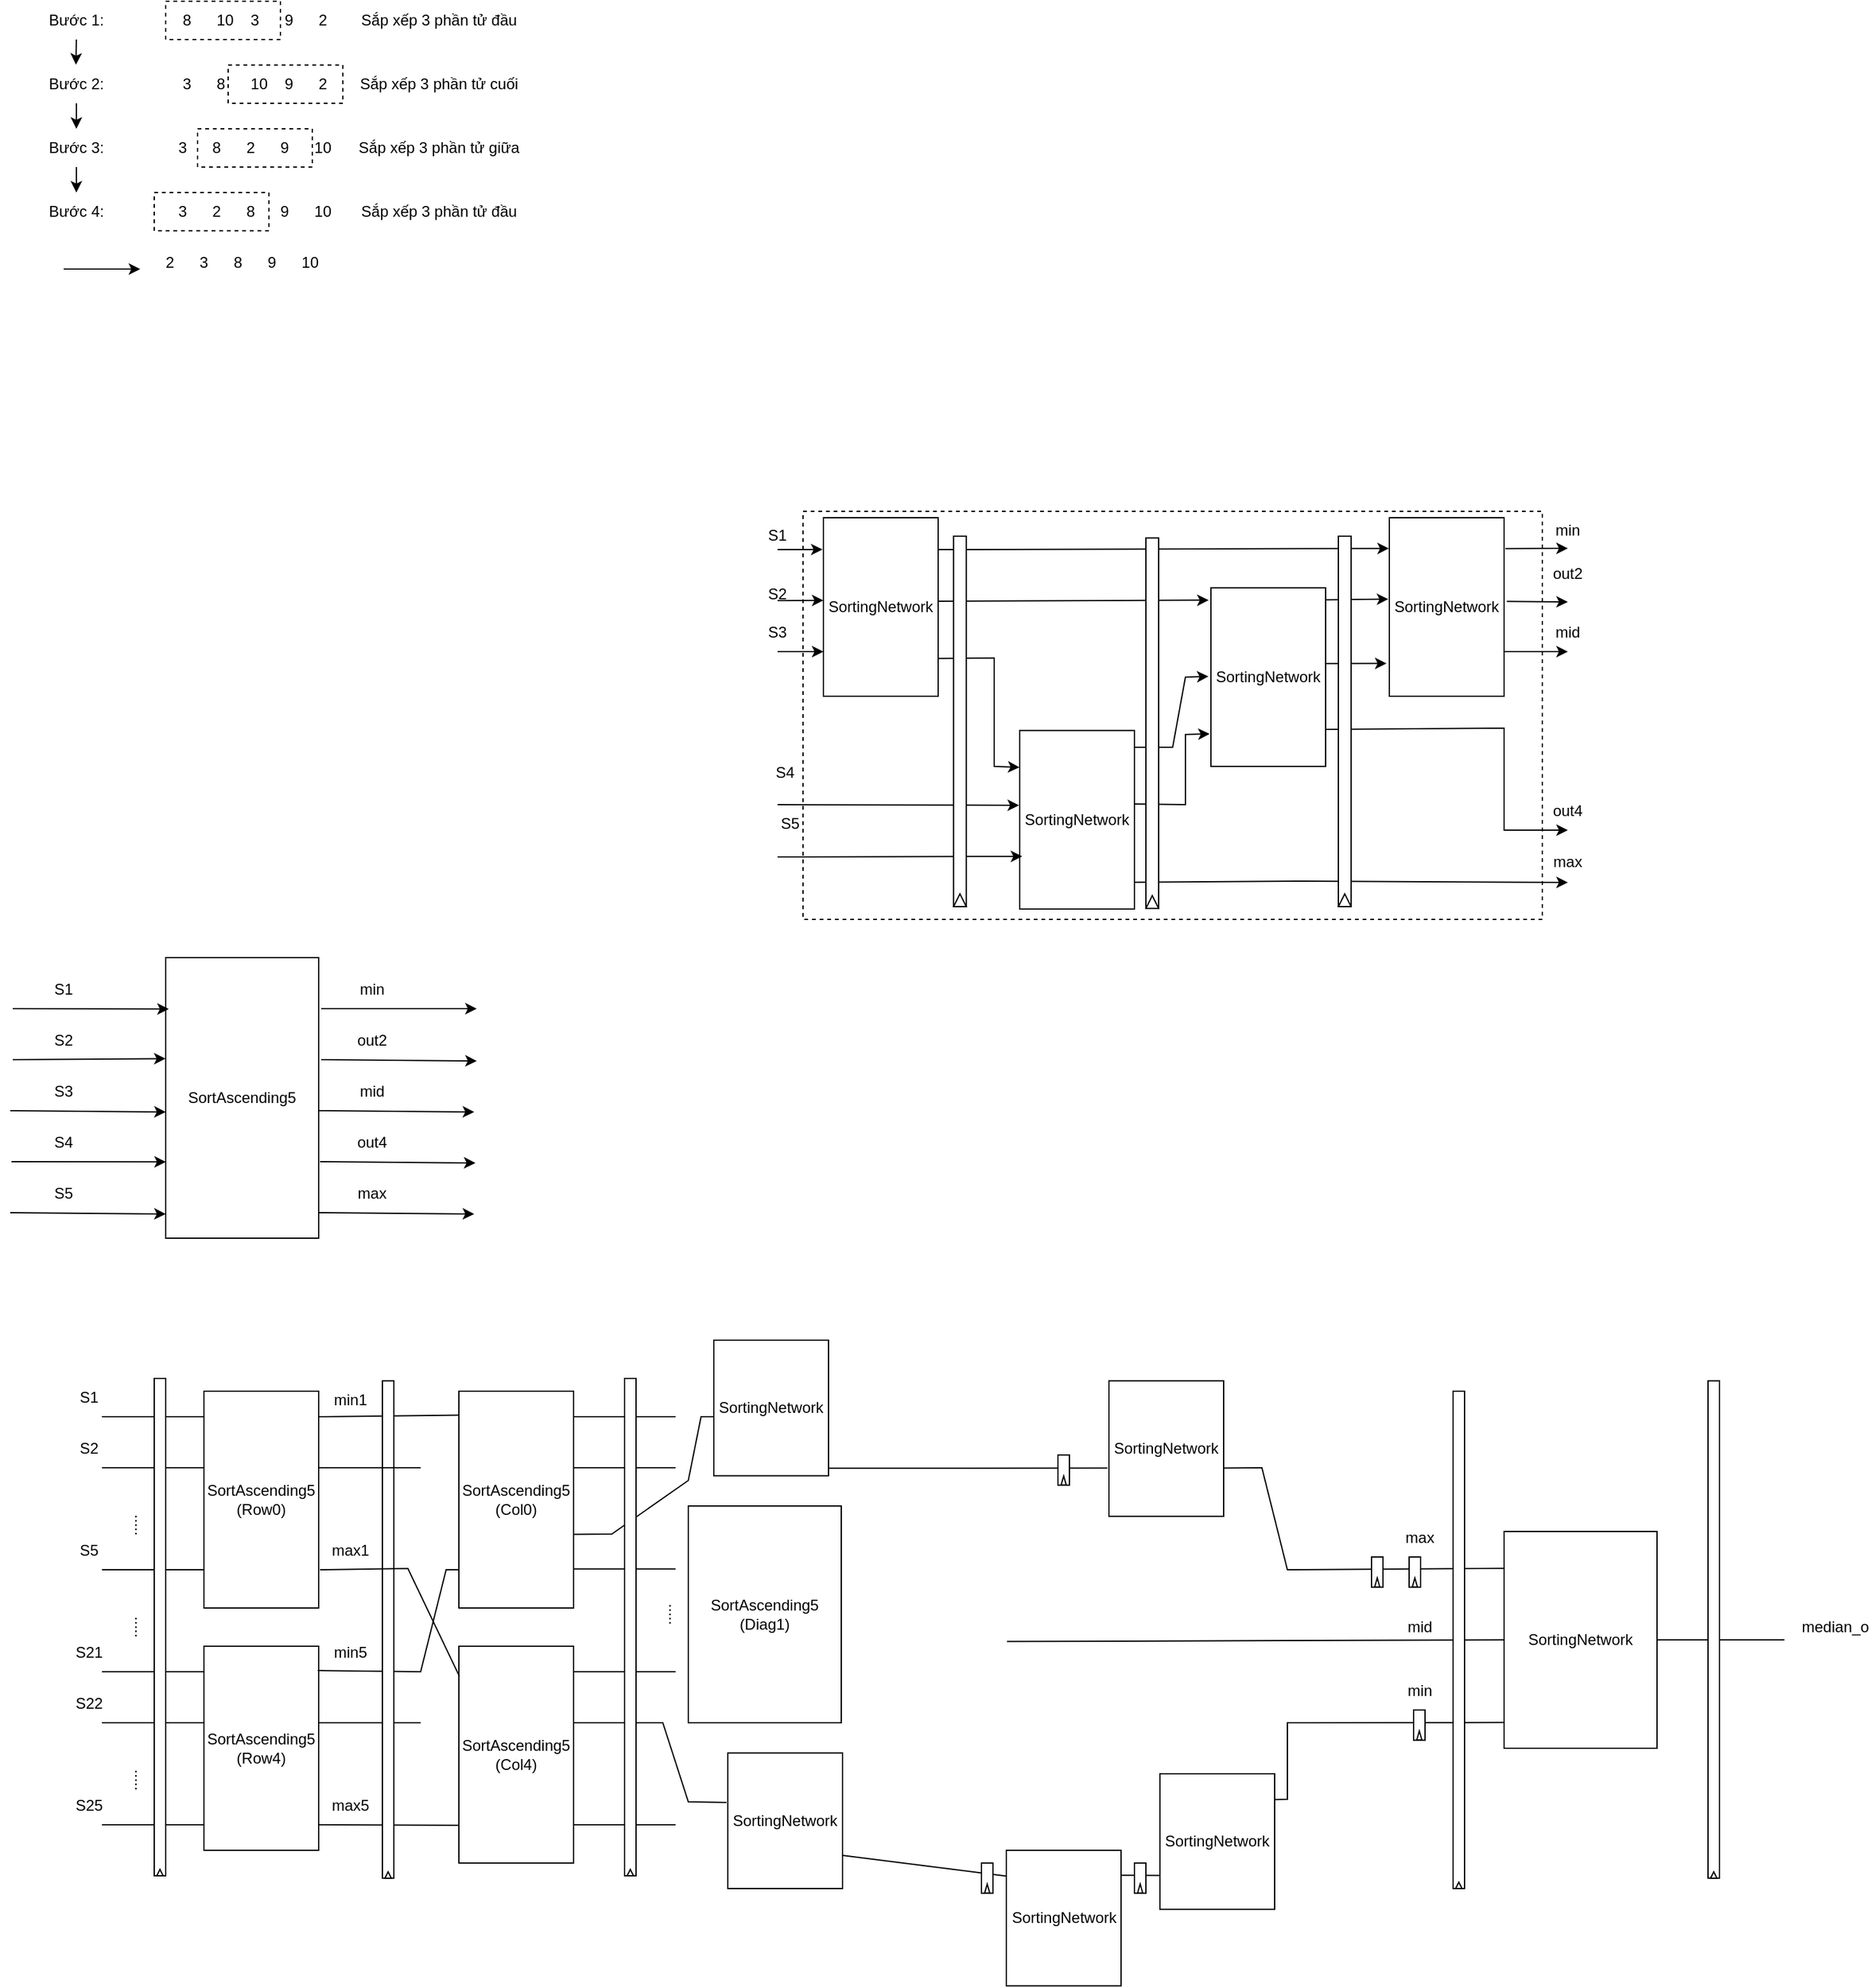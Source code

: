 <mxfile version="26.2.12">
  <diagram name="Page-1" id="HB7E5a8Te02KWCHFkE5X">
    <mxGraphModel dx="1680" dy="1984" grid="1" gridSize="10" guides="1" tooltips="1" connect="1" arrows="1" fold="1" page="1" pageScale="1" pageWidth="850" pageHeight="1100" math="0" shadow="0">
      <root>
        <mxCell id="0" />
        <mxCell id="1" parent="0" />
        <mxCell id="wFP3KYfhAiqptKN9aw-K-44" value="" style="rounded=0;whiteSpace=wrap;html=1;dashed=1;" parent="1" vertex="1">
          <mxGeometry x="820" y="-390" width="580" height="320" as="geometry" />
        </mxCell>
        <mxCell id="wFP3KYfhAiqptKN9aw-K-14" value="" style="rounded=0;whiteSpace=wrap;html=1;dashed=1;" parent="1" vertex="1">
          <mxGeometry x="311" y="-640" width="90" height="30" as="geometry" />
        </mxCell>
        <mxCell id="wFP3KYfhAiqptKN9aw-K-16" value="3&lt;span style=&quot;white-space: pre;&quot;&gt;&#x9;&lt;/span&gt;2&lt;span style=&quot;white-space: pre;&quot;&gt;&#x9;&lt;/span&gt;8&lt;span style=&quot;white-space: pre;&quot;&gt;&#x9;&lt;/span&gt;9&lt;span style=&quot;white-space: pre;&quot;&gt;&#x9;&lt;/span&gt;10" style="text;html=1;align=center;verticalAlign=middle;whiteSpace=wrap;rounded=0;" parent="1" vertex="1">
          <mxGeometry x="240" y="-640" width="300" height="30" as="geometry" />
        </mxCell>
        <mxCell id="wFP3KYfhAiqptKN9aw-K-10" value="" style="rounded=0;whiteSpace=wrap;html=1;dashed=1;" parent="1" vertex="1">
          <mxGeometry x="345" y="-690" width="90" height="30" as="geometry" />
        </mxCell>
        <mxCell id="wFP3KYfhAiqptKN9aw-K-12" value="3&lt;span style=&quot;white-space: pre;&quot;&gt;&#x9;&lt;/span&gt;8&lt;span style=&quot;white-space: pre;&quot;&gt;&#x9;&lt;/span&gt;2&lt;span style=&quot;white-space: pre;&quot;&gt;&#x9;&lt;/span&gt;9&lt;span style=&quot;white-space: pre;&quot;&gt;&#x9;&lt;/span&gt;10" style="text;html=1;align=center;verticalAlign=middle;whiteSpace=wrap;rounded=0;" parent="1" vertex="1">
          <mxGeometry x="240" y="-690" width="300" height="30" as="geometry" />
        </mxCell>
        <mxCell id="wFP3KYfhAiqptKN9aw-K-6" value="" style="rounded=0;whiteSpace=wrap;html=1;dashed=1;" parent="1" vertex="1">
          <mxGeometry x="369" y="-740" width="90" height="30" as="geometry" />
        </mxCell>
        <mxCell id="wFP3KYfhAiqptKN9aw-K-8" value="3&lt;span style=&quot;white-space: pre;&quot;&gt;&#x9;&lt;/span&gt;8&lt;span style=&quot;white-space: pre;&quot;&gt;&#x9;&lt;/span&gt;10&lt;span style=&quot;white-space: pre;&quot;&gt;&#x9;&lt;/span&gt;9&lt;span style=&quot;white-space: pre;&quot;&gt;&#x9;&lt;/span&gt;2" style="text;html=1;align=center;verticalAlign=middle;whiteSpace=wrap;rounded=0;" parent="1" vertex="1">
          <mxGeometry x="240" y="-740" width="300" height="30" as="geometry" />
        </mxCell>
        <mxCell id="wFP3KYfhAiqptKN9aw-K-4" value="" style="rounded=0;whiteSpace=wrap;html=1;dashed=1;" parent="1" vertex="1">
          <mxGeometry x="320" y="-790" width="90" height="30" as="geometry" />
        </mxCell>
        <mxCell id="dSo5o6ENgOn3KIxEwk0V-3" value="" style="endArrow=none;html=1;rounded=0;exitX=1.001;exitY=0.191;exitDx=0;exitDy=0;exitPerimeter=0;entryX=0.001;entryY=0.881;entryDx=0;entryDy=0;entryPerimeter=0;" parent="1" source="3K-KdEBF6QyR_X1sGFoG-324" target="3K-KdEBF6QyR_X1sGFoG-241" edge="1">
          <mxGeometry width="50" height="50" relative="1" as="geometry">
            <mxPoint x="1210" y="620" as="sourcePoint" />
            <mxPoint x="1260" y="570" as="targetPoint" />
            <Array as="points">
              <mxPoint x="1200" y="620" />
              <mxPoint x="1200" y="560" />
            </Array>
          </mxGeometry>
        </mxCell>
        <mxCell id="dSo5o6ENgOn3KIxEwk0V-1" value="" style="endArrow=none;html=1;rounded=0;exitX=1.004;exitY=0.643;exitDx=0;exitDy=0;exitPerimeter=0;entryX=0.009;entryY=0.17;entryDx=0;entryDy=0;entryPerimeter=0;" parent="1" source="3K-KdEBF6QyR_X1sGFoG-310" target="3K-KdEBF6QyR_X1sGFoG-241" edge="1">
          <mxGeometry width="50" height="50" relative="1" as="geometry">
            <mxPoint x="1180" y="460" as="sourcePoint" />
            <mxPoint x="1230" y="410" as="targetPoint" />
            <Array as="points">
              <mxPoint x="1180" y="360" />
              <mxPoint x="1200" y="440" />
            </Array>
          </mxGeometry>
        </mxCell>
        <mxCell id="3K-KdEBF6QyR_X1sGFoG-4" value="" style="endArrow=none;html=1;rounded=0;" parent="1" edge="1">
          <mxGeometry width="50" height="50" relative="1" as="geometry">
            <mxPoint x="270" y="320" as="sourcePoint" />
            <mxPoint x="350" y="320" as="targetPoint" />
          </mxGeometry>
        </mxCell>
        <mxCell id="3K-KdEBF6QyR_X1sGFoG-10" value="" style="endArrow=none;html=1;rounded=0;" parent="1" edge="1">
          <mxGeometry width="50" height="50" relative="1" as="geometry">
            <mxPoint x="270" y="360" as="sourcePoint" />
            <mxPoint x="350" y="360" as="targetPoint" />
          </mxGeometry>
        </mxCell>
        <mxCell id="3K-KdEBF6QyR_X1sGFoG-18" value="" style="endArrow=none;html=1;rounded=0;" parent="1" edge="1">
          <mxGeometry width="50" height="50" relative="1" as="geometry">
            <mxPoint x="270" y="440" as="sourcePoint" />
            <mxPoint x="350" y="440" as="targetPoint" />
          </mxGeometry>
        </mxCell>
        <mxCell id="3K-KdEBF6QyR_X1sGFoG-22" value="S1" style="text;html=1;align=center;verticalAlign=middle;whiteSpace=wrap;rounded=0;" parent="1" vertex="1">
          <mxGeometry x="230" y="290" width="60" height="30" as="geometry" />
        </mxCell>
        <mxCell id="3K-KdEBF6QyR_X1sGFoG-23" value="S2" style="text;html=1;align=center;verticalAlign=middle;whiteSpace=wrap;rounded=0;" parent="1" vertex="1">
          <mxGeometry x="230" y="330" width="60" height="30" as="geometry" />
        </mxCell>
        <mxCell id="3K-KdEBF6QyR_X1sGFoG-24" value="....." style="text;html=1;align=center;verticalAlign=middle;whiteSpace=wrap;rounded=0;rotation=90;" parent="1" vertex="1">
          <mxGeometry x="270" y="390" width="60" height="30" as="geometry" />
        </mxCell>
        <mxCell id="3K-KdEBF6QyR_X1sGFoG-25" value="S5" style="text;html=1;align=center;verticalAlign=middle;whiteSpace=wrap;rounded=0;" parent="1" vertex="1">
          <mxGeometry x="230" y="410" width="60" height="30" as="geometry" />
        </mxCell>
        <mxCell id="3K-KdEBF6QyR_X1sGFoG-59" value="" style="endArrow=none;html=1;rounded=0;" parent="1" edge="1">
          <mxGeometry width="50" height="50" relative="1" as="geometry">
            <mxPoint x="270" y="520" as="sourcePoint" />
            <mxPoint x="350" y="520" as="targetPoint" />
          </mxGeometry>
        </mxCell>
        <mxCell id="3K-KdEBF6QyR_X1sGFoG-63" value="" style="endArrow=none;html=1;rounded=0;" parent="1" edge="1">
          <mxGeometry width="50" height="50" relative="1" as="geometry">
            <mxPoint x="270" y="560" as="sourcePoint" />
            <mxPoint x="350" y="560" as="targetPoint" />
          </mxGeometry>
        </mxCell>
        <mxCell id="3K-KdEBF6QyR_X1sGFoG-67" value="" style="endArrow=none;html=1;rounded=0;" parent="1" edge="1">
          <mxGeometry width="50" height="50" relative="1" as="geometry">
            <mxPoint x="270" y="640" as="sourcePoint" />
            <mxPoint x="350" y="640" as="targetPoint" />
          </mxGeometry>
        </mxCell>
        <mxCell id="3K-KdEBF6QyR_X1sGFoG-71" value="S21" style="text;html=1;align=center;verticalAlign=middle;whiteSpace=wrap;rounded=0;" parent="1" vertex="1">
          <mxGeometry x="230" y="490" width="60" height="30" as="geometry" />
        </mxCell>
        <mxCell id="3K-KdEBF6QyR_X1sGFoG-72" value="S22" style="text;html=1;align=center;verticalAlign=middle;whiteSpace=wrap;rounded=0;" parent="1" vertex="1">
          <mxGeometry x="230" y="530" width="60" height="30" as="geometry" />
        </mxCell>
        <mxCell id="3K-KdEBF6QyR_X1sGFoG-73" value="....." style="text;html=1;align=center;verticalAlign=middle;whiteSpace=wrap;rounded=0;rotation=90;" parent="1" vertex="1">
          <mxGeometry x="270" y="590" width="60" height="30" as="geometry" />
        </mxCell>
        <mxCell id="3K-KdEBF6QyR_X1sGFoG-74" value="S25" style="text;html=1;align=center;verticalAlign=middle;whiteSpace=wrap;rounded=0;" parent="1" vertex="1">
          <mxGeometry x="230" y="610" width="60" height="30" as="geometry" />
        </mxCell>
        <mxCell id="3K-KdEBF6QyR_X1sGFoG-75" value="....." style="text;html=1;align=center;verticalAlign=middle;whiteSpace=wrap;rounded=0;rotation=90;" parent="1" vertex="1">
          <mxGeometry x="270" y="470" width="60" height="30" as="geometry" />
        </mxCell>
        <mxCell id="3K-KdEBF6QyR_X1sGFoG-76" value="SortAscending5 (Row0)" style="rounded=0;whiteSpace=wrap;html=1;" parent="1" vertex="1">
          <mxGeometry x="350" y="300" width="90" height="170" as="geometry" />
        </mxCell>
        <mxCell id="3K-KdEBF6QyR_X1sGFoG-77" value="SortAscending5 (Row4)" style="rounded=0;whiteSpace=wrap;html=1;" parent="1" vertex="1">
          <mxGeometry x="350" y="500" width="90" height="160" as="geometry" />
        </mxCell>
        <mxCell id="3K-KdEBF6QyR_X1sGFoG-78" value="" style="endArrow=none;html=1;rounded=0;entryX=-0.011;entryY=0.108;entryDx=0;entryDy=0;entryPerimeter=0;" parent="1" edge="1">
          <mxGeometry width="50" height="50" relative="1" as="geometry">
            <mxPoint x="440" y="320" as="sourcePoint" />
            <mxPoint x="588.68" y="318.36" as="targetPoint" />
          </mxGeometry>
        </mxCell>
        <mxCell id="3K-KdEBF6QyR_X1sGFoG-94" value="" style="endArrow=none;html=1;rounded=0;entryX=-0.006;entryY=0.826;entryDx=0;entryDy=0;entryPerimeter=0;exitX=0.992;exitY=0.119;exitDx=0;exitDy=0;exitPerimeter=0;" parent="1" source="3K-KdEBF6QyR_X1sGFoG-77" target="3K-KdEBF6QyR_X1sGFoG-115" edge="1">
          <mxGeometry width="50" height="50" relative="1" as="geometry">
            <mxPoint x="470" y="520" as="sourcePoint" />
            <mxPoint x="550" y="520" as="targetPoint" />
            <Array as="points">
              <mxPoint x="520" y="520" />
              <mxPoint x="540" y="440" />
              <mxPoint x="590" y="440" />
            </Array>
          </mxGeometry>
        </mxCell>
        <mxCell id="3K-KdEBF6QyR_X1sGFoG-103" value="" style="endArrow=none;html=1;rounded=0;" parent="1" edge="1">
          <mxGeometry width="50" height="50" relative="1" as="geometry">
            <mxPoint x="440" y="560" as="sourcePoint" />
            <mxPoint x="520" y="560" as="targetPoint" />
          </mxGeometry>
        </mxCell>
        <mxCell id="3K-KdEBF6QyR_X1sGFoG-107" value="" style="endArrow=none;html=1;rounded=0;entryX=-0.004;entryY=0.827;entryDx=0;entryDy=0;entryPerimeter=0;" parent="1" edge="1">
          <mxGeometry width="50" height="50" relative="1" as="geometry">
            <mxPoint x="440" y="640" as="sourcePoint" />
            <mxPoint x="589.52" y="640.59" as="targetPoint" />
          </mxGeometry>
        </mxCell>
        <mxCell id="3K-KdEBF6QyR_X1sGFoG-111" value="min1" style="text;html=1;align=center;verticalAlign=middle;whiteSpace=wrap;rounded=0;" parent="1" vertex="1">
          <mxGeometry x="435" y="291.85" width="60" height="30" as="geometry" />
        </mxCell>
        <mxCell id="3K-KdEBF6QyR_X1sGFoG-112" value="max1" style="text;html=1;align=center;verticalAlign=middle;whiteSpace=wrap;rounded=0;" parent="1" vertex="1">
          <mxGeometry x="435" y="410" width="60" height="30" as="geometry" />
        </mxCell>
        <mxCell id="3K-KdEBF6QyR_X1sGFoG-113" value="min5" style="text;html=1;align=center;verticalAlign=middle;whiteSpace=wrap;rounded=0;" parent="1" vertex="1">
          <mxGeometry x="435" y="490" width="60" height="30" as="geometry" />
        </mxCell>
        <mxCell id="3K-KdEBF6QyR_X1sGFoG-114" value="max5" style="text;html=1;align=center;verticalAlign=middle;whiteSpace=wrap;rounded=0;" parent="1" vertex="1">
          <mxGeometry x="435" y="610" width="60" height="30" as="geometry" />
        </mxCell>
        <mxCell id="3K-KdEBF6QyR_X1sGFoG-115" value="SortAscending5 (Col0)" style="rounded=0;whiteSpace=wrap;html=1;" parent="1" vertex="1">
          <mxGeometry x="550" y="300" width="90" height="170" as="geometry" />
        </mxCell>
        <mxCell id="3K-KdEBF6QyR_X1sGFoG-116" value="SortAscending5 (Col4)" style="rounded=0;whiteSpace=wrap;html=1;" parent="1" vertex="1">
          <mxGeometry x="550" y="500" width="90" height="170" as="geometry" />
        </mxCell>
        <mxCell id="3K-KdEBF6QyR_X1sGFoG-141" value="" style="endArrow=none;html=1;rounded=0;" parent="1" edge="1">
          <mxGeometry width="50" height="50" relative="1" as="geometry">
            <mxPoint x="640" y="320" as="sourcePoint" />
            <mxPoint x="720" y="320" as="targetPoint" />
          </mxGeometry>
        </mxCell>
        <mxCell id="3K-KdEBF6QyR_X1sGFoG-145" value="" style="endArrow=none;html=1;rounded=0;" parent="1" edge="1">
          <mxGeometry width="50" height="50" relative="1" as="geometry">
            <mxPoint x="640" y="360" as="sourcePoint" />
            <mxPoint x="720" y="360" as="targetPoint" />
          </mxGeometry>
        </mxCell>
        <mxCell id="3K-KdEBF6QyR_X1sGFoG-153" value="" style="endArrow=none;html=1;rounded=0;" parent="1" edge="1">
          <mxGeometry width="50" height="50" relative="1" as="geometry">
            <mxPoint x="640" y="439.39" as="sourcePoint" />
            <mxPoint x="720" y="439.39" as="targetPoint" />
          </mxGeometry>
        </mxCell>
        <mxCell id="3K-KdEBF6QyR_X1sGFoG-183" value="" style="endArrow=none;html=1;rounded=0;" parent="1" edge="1">
          <mxGeometry width="50" height="50" relative="1" as="geometry">
            <mxPoint x="640" y="520" as="sourcePoint" />
            <mxPoint x="720" y="520" as="targetPoint" />
          </mxGeometry>
        </mxCell>
        <mxCell id="3K-KdEBF6QyR_X1sGFoG-187" value="" style="endArrow=none;html=1;rounded=0;entryX=0;entryY=0.132;entryDx=0;entryDy=0;entryPerimeter=0;" parent="1" edge="1">
          <mxGeometry width="50" height="50" relative="1" as="geometry">
            <mxPoint x="640" y="560" as="sourcePoint" />
            <mxPoint x="760" y="622.44" as="targetPoint" />
            <Array as="points">
              <mxPoint x="710" y="560" />
              <mxPoint x="730" y="622" />
            </Array>
          </mxGeometry>
        </mxCell>
        <mxCell id="3K-KdEBF6QyR_X1sGFoG-191" value="" style="endArrow=none;html=1;rounded=0;" parent="1" edge="1">
          <mxGeometry width="50" height="50" relative="1" as="geometry">
            <mxPoint x="640" y="640" as="sourcePoint" />
            <mxPoint x="720" y="640" as="targetPoint" />
          </mxGeometry>
        </mxCell>
        <mxCell id="3K-KdEBF6QyR_X1sGFoG-196" value="SortAscending5 (Diag1)" style="rounded=0;whiteSpace=wrap;html=1;" parent="1" vertex="1">
          <mxGeometry x="730" y="390" width="120" height="170" as="geometry" />
        </mxCell>
        <mxCell id="3K-KdEBF6QyR_X1sGFoG-198" value="" style="endArrow=none;html=1;rounded=0;" parent="1" edge="1">
          <mxGeometry width="50" height="50" relative="1" as="geometry">
            <mxPoint x="640" y="412.24" as="sourcePoint" />
            <mxPoint x="770" y="320" as="targetPoint" />
            <Array as="points">
              <mxPoint x="670" y="412" />
              <mxPoint x="730" y="370" />
              <mxPoint x="740" y="320" />
            </Array>
          </mxGeometry>
        </mxCell>
        <mxCell id="3K-KdEBF6QyR_X1sGFoG-202" value="....." style="text;html=1;align=center;verticalAlign=middle;whiteSpace=wrap;rounded=0;rotation=90;" parent="1" vertex="1">
          <mxGeometry x="689" y="460" width="60" height="30" as="geometry" />
        </mxCell>
        <mxCell id="3K-KdEBF6QyR_X1sGFoG-224" value="" style="endArrow=none;html=1;rounded=0;entryX=0;entryY=0.5;entryDx=0;entryDy=0;" parent="1" target="3K-KdEBF6QyR_X1sGFoG-241" edge="1">
          <mxGeometry width="50" height="50" relative="1" as="geometry">
            <mxPoint x="980" y="496.3" as="sourcePoint" />
            <mxPoint x="1060" y="496.3" as="targetPoint" />
          </mxGeometry>
        </mxCell>
        <mxCell id="3K-KdEBF6QyR_X1sGFoG-239" value="mid" style="text;html=1;align=center;verticalAlign=middle;whiteSpace=wrap;rounded=0;" parent="1" vertex="1">
          <mxGeometry x="1273.5" y="470" width="60" height="30" as="geometry" />
        </mxCell>
        <mxCell id="3K-KdEBF6QyR_X1sGFoG-240" value="min" style="text;html=1;align=center;verticalAlign=middle;whiteSpace=wrap;rounded=0;" parent="1" vertex="1">
          <mxGeometry x="1273.5" y="520" width="60" height="30" as="geometry" />
        </mxCell>
        <mxCell id="3K-KdEBF6QyR_X1sGFoG-241" value="SortingNetwork" style="rounded=0;whiteSpace=wrap;html=1;" parent="1" vertex="1">
          <mxGeometry x="1370" y="410" width="120" height="170" as="geometry" />
        </mxCell>
        <mxCell id="3K-KdEBF6QyR_X1sGFoG-243" value="" style="endArrow=none;html=1;rounded=0;exitX=1;exitY=0.5;exitDx=0;exitDy=0;" parent="1" source="3K-KdEBF6QyR_X1sGFoG-241" edge="1">
          <mxGeometry width="50" height="50" relative="1" as="geometry">
            <mxPoint x="1360" y="500" as="sourcePoint" />
            <mxPoint x="1590" y="495" as="targetPoint" />
          </mxGeometry>
        </mxCell>
        <mxCell id="3K-KdEBF6QyR_X1sGFoG-244" value="median_o" style="text;html=1;align=center;verticalAlign=middle;whiteSpace=wrap;rounded=0;" parent="1" vertex="1">
          <mxGeometry x="1600" y="470" width="60" height="30" as="geometry" />
        </mxCell>
        <mxCell id="3K-KdEBF6QyR_X1sGFoG-246" value="SortAscending5" style="rounded=0;whiteSpace=wrap;html=1;" parent="1" vertex="1">
          <mxGeometry x="320" y="-40" width="120" height="220" as="geometry" />
        </mxCell>
        <mxCell id="3K-KdEBF6QyR_X1sGFoG-247" value="" style="endArrow=classic;html=1;rounded=0;entryX=0.02;entryY=0.183;entryDx=0;entryDy=0;entryPerimeter=0;" parent="1" target="3K-KdEBF6QyR_X1sGFoG-246" edge="1">
          <mxGeometry width="50" height="50" relative="1" as="geometry">
            <mxPoint x="200" as="sourcePoint" />
            <mxPoint x="250" y="-50" as="targetPoint" />
          </mxGeometry>
        </mxCell>
        <mxCell id="3K-KdEBF6QyR_X1sGFoG-248" value="S1" style="text;html=1;align=center;verticalAlign=middle;whiteSpace=wrap;rounded=0;" parent="1" vertex="1">
          <mxGeometry x="210" y="-30" width="60" height="30" as="geometry" />
        </mxCell>
        <mxCell id="3K-KdEBF6QyR_X1sGFoG-249" value="" style="endArrow=classic;html=1;rounded=0;entryX=-0.001;entryY=0.36;entryDx=0;entryDy=0;entryPerimeter=0;" parent="1" target="3K-KdEBF6QyR_X1sGFoG-246" edge="1">
          <mxGeometry width="50" height="50" relative="1" as="geometry">
            <mxPoint x="200" y="40" as="sourcePoint" />
            <mxPoint x="322" y="41" as="targetPoint" />
          </mxGeometry>
        </mxCell>
        <mxCell id="3K-KdEBF6QyR_X1sGFoG-250" value="S2" style="text;html=1;align=center;verticalAlign=middle;whiteSpace=wrap;rounded=0;" parent="1" vertex="1">
          <mxGeometry x="210" y="10" width="60" height="30" as="geometry" />
        </mxCell>
        <mxCell id="3K-KdEBF6QyR_X1sGFoG-251" value="" style="endArrow=classic;html=1;rounded=0;entryX=0.02;entryY=0.183;entryDx=0;entryDy=0;entryPerimeter=0;" parent="1" edge="1">
          <mxGeometry width="50" height="50" relative="1" as="geometry">
            <mxPoint x="198" y="80" as="sourcePoint" />
            <mxPoint x="320" y="81" as="targetPoint" />
          </mxGeometry>
        </mxCell>
        <mxCell id="3K-KdEBF6QyR_X1sGFoG-252" value="S3" style="text;html=1;align=center;verticalAlign=middle;whiteSpace=wrap;rounded=0;" parent="1" vertex="1">
          <mxGeometry x="210" y="50" width="60" height="30" as="geometry" />
        </mxCell>
        <mxCell id="3K-KdEBF6QyR_X1sGFoG-253" value="" style="endArrow=classic;html=1;rounded=0;entryX=0.001;entryY=0.728;entryDx=0;entryDy=0;entryPerimeter=0;" parent="1" target="3K-KdEBF6QyR_X1sGFoG-246" edge="1">
          <mxGeometry width="50" height="50" relative="1" as="geometry">
            <mxPoint x="199" y="120" as="sourcePoint" />
            <mxPoint x="321" y="121" as="targetPoint" />
          </mxGeometry>
        </mxCell>
        <mxCell id="3K-KdEBF6QyR_X1sGFoG-254" value="" style="endArrow=classic;html=1;rounded=0;entryX=0.02;entryY=0.183;entryDx=0;entryDy=0;entryPerimeter=0;" parent="1" edge="1">
          <mxGeometry width="50" height="50" relative="1" as="geometry">
            <mxPoint x="198" y="160" as="sourcePoint" />
            <mxPoint x="320" y="161" as="targetPoint" />
          </mxGeometry>
        </mxCell>
        <mxCell id="3K-KdEBF6QyR_X1sGFoG-256" value="S4" style="text;html=1;align=center;verticalAlign=middle;whiteSpace=wrap;rounded=0;" parent="1" vertex="1">
          <mxGeometry x="210" y="90" width="60" height="30" as="geometry" />
        </mxCell>
        <mxCell id="3K-KdEBF6QyR_X1sGFoG-257" value="S5" style="text;html=1;align=center;verticalAlign=middle;whiteSpace=wrap;rounded=0;" parent="1" vertex="1">
          <mxGeometry x="210" y="130" width="60" height="30" as="geometry" />
        </mxCell>
        <mxCell id="3K-KdEBF6QyR_X1sGFoG-258" value="" style="endArrow=classic;html=1;rounded=0;entryX=0.02;entryY=0.183;entryDx=0;entryDy=0;entryPerimeter=0;" parent="1" edge="1">
          <mxGeometry width="50" height="50" relative="1" as="geometry">
            <mxPoint x="442" as="sourcePoint" />
            <mxPoint x="564" as="targetPoint" />
          </mxGeometry>
        </mxCell>
        <mxCell id="3K-KdEBF6QyR_X1sGFoG-259" value="min" style="text;html=1;align=center;verticalAlign=middle;whiteSpace=wrap;rounded=0;" parent="1" vertex="1">
          <mxGeometry x="452" y="-30" width="60" height="30" as="geometry" />
        </mxCell>
        <mxCell id="3K-KdEBF6QyR_X1sGFoG-260" value="" style="endArrow=classic;html=1;rounded=0;entryX=0.02;entryY=0.183;entryDx=0;entryDy=0;entryPerimeter=0;" parent="1" edge="1">
          <mxGeometry width="50" height="50" relative="1" as="geometry">
            <mxPoint x="442" y="40" as="sourcePoint" />
            <mxPoint x="564" y="41" as="targetPoint" />
          </mxGeometry>
        </mxCell>
        <mxCell id="3K-KdEBF6QyR_X1sGFoG-261" value="out2" style="text;html=1;align=center;verticalAlign=middle;whiteSpace=wrap;rounded=0;" parent="1" vertex="1">
          <mxGeometry x="452" y="10" width="60" height="30" as="geometry" />
        </mxCell>
        <mxCell id="3K-KdEBF6QyR_X1sGFoG-262" value="" style="endArrow=classic;html=1;rounded=0;entryX=0.02;entryY=0.183;entryDx=0;entryDy=0;entryPerimeter=0;" parent="1" edge="1">
          <mxGeometry width="50" height="50" relative="1" as="geometry">
            <mxPoint x="440" y="80" as="sourcePoint" />
            <mxPoint x="562" y="81" as="targetPoint" />
          </mxGeometry>
        </mxCell>
        <mxCell id="3K-KdEBF6QyR_X1sGFoG-263" value="mid" style="text;html=1;align=center;verticalAlign=middle;whiteSpace=wrap;rounded=0;" parent="1" vertex="1">
          <mxGeometry x="452" y="50" width="60" height="30" as="geometry" />
        </mxCell>
        <mxCell id="3K-KdEBF6QyR_X1sGFoG-264" value="" style="endArrow=classic;html=1;rounded=0;entryX=0.02;entryY=0.183;entryDx=0;entryDy=0;entryPerimeter=0;" parent="1" edge="1">
          <mxGeometry width="50" height="50" relative="1" as="geometry">
            <mxPoint x="441" y="120" as="sourcePoint" />
            <mxPoint x="563" y="121" as="targetPoint" />
          </mxGeometry>
        </mxCell>
        <mxCell id="3K-KdEBF6QyR_X1sGFoG-265" value="" style="endArrow=classic;html=1;rounded=0;entryX=0.02;entryY=0.183;entryDx=0;entryDy=0;entryPerimeter=0;" parent="1" edge="1">
          <mxGeometry width="50" height="50" relative="1" as="geometry">
            <mxPoint x="440" y="160" as="sourcePoint" />
            <mxPoint x="562" y="161" as="targetPoint" />
          </mxGeometry>
        </mxCell>
        <mxCell id="3K-KdEBF6QyR_X1sGFoG-266" value="out4" style="text;html=1;align=center;verticalAlign=middle;whiteSpace=wrap;rounded=0;" parent="1" vertex="1">
          <mxGeometry x="452" y="90" width="60" height="30" as="geometry" />
        </mxCell>
        <mxCell id="3K-KdEBF6QyR_X1sGFoG-267" value="max" style="text;html=1;align=center;verticalAlign=middle;whiteSpace=wrap;rounded=0;" parent="1" vertex="1">
          <mxGeometry x="452" y="130" width="60" height="30" as="geometry" />
        </mxCell>
        <mxCell id="3K-KdEBF6QyR_X1sGFoG-268" value="SortingNetwork" style="rounded=0;whiteSpace=wrap;html=1;" parent="1" vertex="1">
          <mxGeometry x="836" y="-385" width="90" height="140" as="geometry" />
        </mxCell>
        <mxCell id="3K-KdEBF6QyR_X1sGFoG-269" value="" style="endArrow=classic;html=1;rounded=0;entryX=-0.008;entryY=0.178;entryDx=0;entryDy=0;entryPerimeter=0;" parent="1" target="3K-KdEBF6QyR_X1sGFoG-268" edge="1">
          <mxGeometry width="50" height="50" relative="1" as="geometry">
            <mxPoint x="800" y="-360" as="sourcePoint" />
            <mxPoint x="836.0" y="-355.0" as="targetPoint" />
          </mxGeometry>
        </mxCell>
        <mxCell id="3K-KdEBF6QyR_X1sGFoG-270" value="S1" style="text;html=1;align=center;verticalAlign=middle;whiteSpace=wrap;rounded=0;" parent="1" vertex="1">
          <mxGeometry x="770" y="-385.65" width="60" height="30" as="geometry" />
        </mxCell>
        <mxCell id="3K-KdEBF6QyR_X1sGFoG-271" value="" style="endArrow=classic;html=1;rounded=0;entryX=0.01;entryY=0.212;entryDx=0;entryDy=0;entryPerimeter=0;" parent="1" edge="1">
          <mxGeometry width="50" height="50" relative="1" as="geometry">
            <mxPoint x="800" y="-320" as="sourcePoint" />
            <mxPoint x="836" y="-320.14" as="targetPoint" />
          </mxGeometry>
        </mxCell>
        <mxCell id="3K-KdEBF6QyR_X1sGFoG-273" value="S2" style="text;html=1;align=center;verticalAlign=middle;whiteSpace=wrap;rounded=0;" parent="1" vertex="1">
          <mxGeometry x="770" y="-340" width="60" height="30" as="geometry" />
        </mxCell>
        <mxCell id="3K-KdEBF6QyR_X1sGFoG-274" value="" style="endArrow=classic;html=1;rounded=0;entryX=0;entryY=0.75;entryDx=0;entryDy=0;" parent="1" target="3K-KdEBF6QyR_X1sGFoG-268" edge="1">
          <mxGeometry width="50" height="50" relative="1" as="geometry">
            <mxPoint x="800" y="-280" as="sourcePoint" />
            <mxPoint x="836" y="-275.14" as="targetPoint" />
          </mxGeometry>
        </mxCell>
        <mxCell id="3K-KdEBF6QyR_X1sGFoG-275" value="S3" style="text;html=1;align=center;verticalAlign=middle;whiteSpace=wrap;rounded=0;" parent="1" vertex="1">
          <mxGeometry x="770" y="-310" width="60" height="30" as="geometry" />
        </mxCell>
        <mxCell id="3K-KdEBF6QyR_X1sGFoG-276" value="SortingNetwork" style="rounded=0;whiteSpace=wrap;html=1;" parent="1" vertex="1">
          <mxGeometry x="990" y="-218.15" width="90" height="140" as="geometry" />
        </mxCell>
        <mxCell id="3K-KdEBF6QyR_X1sGFoG-277" value="" style="endArrow=classic;html=1;rounded=0;entryX=-0.006;entryY=0.419;entryDx=0;entryDy=0;entryPerimeter=0;" parent="1" target="3K-KdEBF6QyR_X1sGFoG-276" edge="1">
          <mxGeometry width="50" height="50" relative="1" as="geometry">
            <mxPoint x="800" y="-160" as="sourcePoint" />
            <mxPoint x="836" y="-145" as="targetPoint" />
          </mxGeometry>
        </mxCell>
        <mxCell id="3K-KdEBF6QyR_X1sGFoG-278" value="S4" style="text;html=1;align=center;verticalAlign=middle;whiteSpace=wrap;rounded=0;" parent="1" vertex="1">
          <mxGeometry x="776" y="-200" width="60" height="30" as="geometry" />
        </mxCell>
        <mxCell id="3K-KdEBF6QyR_X1sGFoG-279" value="" style="endArrow=classic;html=1;rounded=0;entryX=0.022;entryY=0.705;entryDx=0;entryDy=0;entryPerimeter=0;" parent="1" target="3K-KdEBF6QyR_X1sGFoG-276" edge="1">
          <mxGeometry width="50" height="50" relative="1" as="geometry">
            <mxPoint x="800" y="-119" as="sourcePoint" />
            <mxPoint x="836" y="-105" as="targetPoint" />
          </mxGeometry>
        </mxCell>
        <mxCell id="3K-KdEBF6QyR_X1sGFoG-280" value="S5" style="text;html=1;align=center;verticalAlign=middle;whiteSpace=wrap;rounded=0;" parent="1" vertex="1">
          <mxGeometry x="780" y="-160" width="60" height="30" as="geometry" />
        </mxCell>
        <mxCell id="3K-KdEBF6QyR_X1sGFoG-281" value="" style="endArrow=classic;html=1;rounded=0;exitX=1.004;exitY=0.788;exitDx=0;exitDy=0;exitPerimeter=0;entryX=-0.002;entryY=0.206;entryDx=0;entryDy=0;entryPerimeter=0;" parent="1" source="3K-KdEBF6QyR_X1sGFoG-268" target="3K-KdEBF6QyR_X1sGFoG-276" edge="1">
          <mxGeometry width="50" height="50" relative="1" as="geometry">
            <mxPoint x="981" y="-255" as="sourcePoint" />
            <mxPoint x="1031" y="-305" as="targetPoint" />
            <Array as="points">
              <mxPoint x="970" y="-275" />
              <mxPoint x="970" y="-235" />
              <mxPoint x="970" y="-240" />
              <mxPoint x="970" y="-190" />
            </Array>
          </mxGeometry>
        </mxCell>
        <mxCell id="3K-KdEBF6QyR_X1sGFoG-283" value="max" style="text;html=1;align=center;verticalAlign=middle;whiteSpace=wrap;rounded=0;" parent="1" vertex="1">
          <mxGeometry x="1390" y="-130" width="60" height="30" as="geometry" />
        </mxCell>
        <mxCell id="3K-KdEBF6QyR_X1sGFoG-288" value="SortingNetwork" style="rounded=0;whiteSpace=wrap;html=1;" parent="1" vertex="1">
          <mxGeometry x="1140" y="-330" width="90" height="140" as="geometry" />
        </mxCell>
        <mxCell id="3K-KdEBF6QyR_X1sGFoG-292" value="out4" style="text;html=1;align=center;verticalAlign=middle;whiteSpace=wrap;rounded=0;" parent="1" vertex="1">
          <mxGeometry x="1390" y="-170" width="60" height="30" as="geometry" />
        </mxCell>
        <mxCell id="3K-KdEBF6QyR_X1sGFoG-297" value="SortingNetwork" style="rounded=0;whiteSpace=wrap;html=1;" parent="1" vertex="1">
          <mxGeometry x="1280" y="-385.0" width="90" height="140" as="geometry" />
        </mxCell>
        <mxCell id="3K-KdEBF6QyR_X1sGFoG-299" value="" style="endArrow=classic;html=1;rounded=0;" parent="1" edge="1">
          <mxGeometry width="50" height="50" relative="1" as="geometry">
            <mxPoint x="1370" y="-280" as="sourcePoint" />
            <mxPoint x="1420" y="-280" as="targetPoint" />
          </mxGeometry>
        </mxCell>
        <mxCell id="3K-KdEBF6QyR_X1sGFoG-300" value="" style="endArrow=classic;html=1;rounded=0;exitX=1.024;exitY=0.469;exitDx=0;exitDy=0;exitPerimeter=0;" parent="1" source="3K-KdEBF6QyR_X1sGFoG-297" edge="1">
          <mxGeometry width="50" height="50" relative="1" as="geometry">
            <mxPoint x="1370" y="-325.5" as="sourcePoint" />
            <mxPoint x="1420" y="-319" as="targetPoint" />
          </mxGeometry>
        </mxCell>
        <mxCell id="3K-KdEBF6QyR_X1sGFoG-302" value="min" style="text;html=1;align=center;verticalAlign=middle;whiteSpace=wrap;rounded=0;" parent="1" vertex="1">
          <mxGeometry x="1390" y="-390" width="60" height="30" as="geometry" />
        </mxCell>
        <mxCell id="3K-KdEBF6QyR_X1sGFoG-303" value="out2" style="text;html=1;align=center;verticalAlign=middle;whiteSpace=wrap;rounded=0;" parent="1" vertex="1">
          <mxGeometry x="1390" y="-355.65" width="60" height="30" as="geometry" />
        </mxCell>
        <mxCell id="3K-KdEBF6QyR_X1sGFoG-304" value="mid" style="text;html=1;align=center;verticalAlign=middle;whiteSpace=wrap;rounded=0;" parent="1" vertex="1">
          <mxGeometry x="1390" y="-310" width="60" height="30" as="geometry" />
        </mxCell>
        <mxCell id="3K-KdEBF6QyR_X1sGFoG-308" value="SortingNetwork" style="rounded=0;whiteSpace=wrap;html=1;" parent="1" vertex="1">
          <mxGeometry x="750" y="260" width="90" height="106.3" as="geometry" />
        </mxCell>
        <mxCell id="3K-KdEBF6QyR_X1sGFoG-310" value="SortingNetwork" style="rounded=0;whiteSpace=wrap;html=1;" parent="1" vertex="1">
          <mxGeometry x="1060" y="291.85" width="90" height="106.3" as="geometry" />
        </mxCell>
        <mxCell id="3K-KdEBF6QyR_X1sGFoG-311" value="" style="endArrow=none;html=1;rounded=0;exitX=1;exitY=0.944;exitDx=0;exitDy=0;exitPerimeter=0;entryX=-0.013;entryY=0.644;entryDx=0;entryDy=0;entryPerimeter=0;" parent="1" source="3K-KdEBF6QyR_X1sGFoG-308" target="3K-KdEBF6QyR_X1sGFoG-310" edge="1">
          <mxGeometry width="50" height="50" relative="1" as="geometry">
            <mxPoint x="1010" y="400" as="sourcePoint" />
            <mxPoint x="1060" y="350" as="targetPoint" />
          </mxGeometry>
        </mxCell>
        <mxCell id="3K-KdEBF6QyR_X1sGFoG-314" value="" style="group" parent="1" vertex="1" connectable="0">
          <mxGeometry x="1295.5" y="430" width="9" height="23.695" as="geometry" />
        </mxCell>
        <mxCell id="3K-KdEBF6QyR_X1sGFoG-315" value="" style="rounded=0;whiteSpace=wrap;html=1;" parent="3K-KdEBF6QyR_X1sGFoG-314" vertex="1">
          <mxGeometry width="9" height="23.695" as="geometry" />
        </mxCell>
        <mxCell id="3K-KdEBF6QyR_X1sGFoG-316" value="" style="triangle;whiteSpace=wrap;html=1;rotation=270;" parent="3K-KdEBF6QyR_X1sGFoG-314" vertex="1">
          <mxGeometry x="1" y="18" width="7" height="4" as="geometry" />
        </mxCell>
        <mxCell id="3K-KdEBF6QyR_X1sGFoG-317" value="max" style="text;html=1;align=center;verticalAlign=middle;whiteSpace=wrap;rounded=0;" parent="1" vertex="1">
          <mxGeometry x="1273.5" y="400" width="60" height="30" as="geometry" />
        </mxCell>
        <mxCell id="3K-KdEBF6QyR_X1sGFoG-321" value="" style="endArrow=none;html=1;rounded=0;entryX=0;entryY=0.19;entryDx=0;entryDy=0;entryPerimeter=0;exitX=1;exitY=0.755;exitDx=0;exitDy=0;exitPerimeter=0;" parent="1" source="3K-KdEBF6QyR_X1sGFoG-322" target="3K-KdEBF6QyR_X1sGFoG-323" edge="1">
          <mxGeometry width="50" height="50" relative="1" as="geometry">
            <mxPoint x="956" y="640" as="sourcePoint" />
            <mxPoint x="1006" y="590" as="targetPoint" />
          </mxGeometry>
        </mxCell>
        <mxCell id="3K-KdEBF6QyR_X1sGFoG-322" value="SortingNetwork" style="rounded=0;whiteSpace=wrap;html=1;" parent="1" vertex="1">
          <mxGeometry x="761" y="583.7" width="90" height="106.3" as="geometry" />
        </mxCell>
        <mxCell id="3K-KdEBF6QyR_X1sGFoG-323" value="SortingNetwork" style="rounded=0;whiteSpace=wrap;html=1;" parent="1" vertex="1">
          <mxGeometry x="979.5" y="660" width="90" height="106.3" as="geometry" />
        </mxCell>
        <mxCell id="3K-KdEBF6QyR_X1sGFoG-324" value="SortingNetwork" style="rounded=0;whiteSpace=wrap;html=1;" parent="1" vertex="1">
          <mxGeometry x="1100" y="600" width="90" height="106.3" as="geometry" />
        </mxCell>
        <mxCell id="3K-KdEBF6QyR_X1sGFoG-325" value="" style="endArrow=none;html=1;rounded=0;exitX=0.999;exitY=0.185;exitDx=0;exitDy=0;exitPerimeter=0;entryX=0;entryY=0.75;entryDx=0;entryDy=0;" parent="1" source="3K-KdEBF6QyR_X1sGFoG-323" target="3K-KdEBF6QyR_X1sGFoG-324" edge="1">
          <mxGeometry width="50" height="50" relative="1" as="geometry">
            <mxPoint x="1050" y="680" as="sourcePoint" />
            <mxPoint x="1100" y="689" as="targetPoint" />
          </mxGeometry>
        </mxCell>
        <mxCell id="3K-KdEBF6QyR_X1sGFoG-330" value="" style="group" parent="1" vertex="1" connectable="0">
          <mxGeometry x="1299" y="550" width="9" height="23.695" as="geometry" />
        </mxCell>
        <mxCell id="3K-KdEBF6QyR_X1sGFoG-331" value="" style="rounded=0;whiteSpace=wrap;html=1;" parent="3K-KdEBF6QyR_X1sGFoG-330" vertex="1">
          <mxGeometry width="9" height="23.695" as="geometry" />
        </mxCell>
        <mxCell id="3K-KdEBF6QyR_X1sGFoG-332" value="" style="triangle;whiteSpace=wrap;html=1;rotation=270;" parent="3K-KdEBF6QyR_X1sGFoG-330" vertex="1">
          <mxGeometry x="1" y="18" width="7" height="4" as="geometry" />
        </mxCell>
        <mxCell id="F14II7xJjJFJrzi5FcKY-79" value="" style="endArrow=classic;html=1;rounded=0;exitX=0.999;exitY=0.468;exitDx=0;exitDy=0;entryX=-0.02;entryY=0.069;entryDx=0;entryDy=0;entryPerimeter=0;exitPerimeter=0;" parent="1" source="3K-KdEBF6QyR_X1sGFoG-268" target="3K-KdEBF6QyR_X1sGFoG-288" edge="1">
          <mxGeometry width="50" height="50" relative="1" as="geometry">
            <mxPoint x="1040" y="-286.85" as="sourcePoint" />
            <mxPoint x="1090" y="-336.85" as="targetPoint" />
          </mxGeometry>
        </mxCell>
        <mxCell id="F14II7xJjJFJrzi5FcKY-91" value="" style="endArrow=classic;html=1;rounded=0;entryX=-0.004;entryY=0.172;entryDx=0;entryDy=0;entryPerimeter=0;exitX=0.999;exitY=0.179;exitDx=0;exitDy=0;exitPerimeter=0;" parent="1" source="3K-KdEBF6QyR_X1sGFoG-268" target="3K-KdEBF6QyR_X1sGFoG-297" edge="1">
          <mxGeometry width="50" height="50" relative="1" as="geometry">
            <mxPoint x="930" y="-360" as="sourcePoint" />
            <mxPoint x="1105" y="-390" as="targetPoint" />
          </mxGeometry>
        </mxCell>
        <mxCell id="F14II7xJjJFJrzi5FcKY-93" value="" style="endArrow=classic;html=1;rounded=0;exitX=0.994;exitY=0.094;exitDx=0;exitDy=0;exitPerimeter=0;entryX=-0.021;entryY=0.496;entryDx=0;entryDy=0;entryPerimeter=0;" parent="1" source="3K-KdEBF6QyR_X1sGFoG-276" target="3K-KdEBF6QyR_X1sGFoG-288" edge="1">
          <mxGeometry width="50" height="50" relative="1" as="geometry">
            <mxPoint x="1134" y="-205" as="sourcePoint" />
            <mxPoint x="1225" y="-260" as="targetPoint" />
            <Array as="points">
              <mxPoint x="1110" y="-205" />
              <mxPoint x="1120" y="-260" />
            </Array>
          </mxGeometry>
        </mxCell>
        <mxCell id="F14II7xJjJFJrzi5FcKY-94" value="" style="endArrow=classic;html=1;rounded=0;exitX=1.002;exitY=0.412;exitDx=0;exitDy=0;exitPerimeter=0;entryX=-0.011;entryY=0.818;entryDx=0;entryDy=0;entryPerimeter=0;" parent="1" source="3K-KdEBF6QyR_X1sGFoG-276" target="3K-KdEBF6QyR_X1sGFoG-288" edge="1">
          <mxGeometry width="50" height="50" relative="1" as="geometry">
            <mxPoint x="1150" y="-130" as="sourcePoint" />
            <mxPoint x="1200" y="-180" as="targetPoint" />
            <Array as="points">
              <mxPoint x="1120" y="-160" />
              <mxPoint x="1120" y="-215" />
            </Array>
          </mxGeometry>
        </mxCell>
        <mxCell id="F14II7xJjJFJrzi5FcKY-95" value="" style="endArrow=classic;html=1;rounded=0;exitX=0.998;exitY=0.85;exitDx=0;exitDy=0;exitPerimeter=0;" parent="1" source="3K-KdEBF6QyR_X1sGFoG-276" edge="1">
          <mxGeometry width="50" height="50" relative="1" as="geometry">
            <mxPoint x="1189" y="-73.15" as="sourcePoint" />
            <mxPoint x="1420" y="-99" as="targetPoint" />
            <Array as="points">
              <mxPoint x="1215" y="-100" />
            </Array>
          </mxGeometry>
        </mxCell>
        <mxCell id="F14II7xJjJFJrzi5FcKY-102" value="" style="endArrow=classic;html=1;rounded=0;exitX=1.001;exitY=0.793;exitDx=0;exitDy=0;exitPerimeter=0;" parent="1" source="3K-KdEBF6QyR_X1sGFoG-288" edge="1">
          <mxGeometry width="50" height="50" relative="1" as="geometry">
            <mxPoint x="1320" y="-220" as="sourcePoint" />
            <mxPoint x="1420" y="-140" as="targetPoint" />
            <Array as="points">
              <mxPoint x="1370" y="-220" />
              <mxPoint x="1370" y="-140" />
            </Array>
          </mxGeometry>
        </mxCell>
        <mxCell id="F14II7xJjJFJrzi5FcKY-106" value="" style="endArrow=classic;html=1;rounded=0;exitX=0.994;exitY=0.067;exitDx=0;exitDy=0;exitPerimeter=0;entryX=-0.009;entryY=0.456;entryDx=0;entryDy=0;entryPerimeter=0;" parent="1" source="3K-KdEBF6QyR_X1sGFoG-288" target="3K-KdEBF6QyR_X1sGFoG-297" edge="1">
          <mxGeometry width="50" height="50" relative="1" as="geometry">
            <mxPoint x="1360" y="-286.85" as="sourcePoint" />
            <mxPoint x="1410" y="-336.85" as="targetPoint" />
          </mxGeometry>
        </mxCell>
        <mxCell id="F14II7xJjJFJrzi5FcKY-107" value="" style="endArrow=classic;html=1;rounded=0;exitX=1;exitY=0.424;exitDx=0;exitDy=0;exitPerimeter=0;entryX=-0.025;entryY=0.816;entryDx=0;entryDy=0;entryPerimeter=0;" parent="1" source="3K-KdEBF6QyR_X1sGFoG-288" target="3K-KdEBF6QyR_X1sGFoG-297" edge="1">
          <mxGeometry width="50" height="50" relative="1" as="geometry">
            <mxPoint x="1320" y="-220" as="sourcePoint" />
            <mxPoint x="1370" y="-270" as="targetPoint" />
          </mxGeometry>
        </mxCell>
        <mxCell id="F14II7xJjJFJrzi5FcKY-120" value="" style="group" parent="1" vertex="1" connectable="0">
          <mxGeometry x="1020" y="350" width="9" height="23.695" as="geometry" />
        </mxCell>
        <mxCell id="F14II7xJjJFJrzi5FcKY-121" value="" style="rounded=0;whiteSpace=wrap;html=1;" parent="F14II7xJjJFJrzi5FcKY-120" vertex="1">
          <mxGeometry width="9" height="23.695" as="geometry" />
        </mxCell>
        <mxCell id="F14II7xJjJFJrzi5FcKY-122" value="" style="triangle;whiteSpace=wrap;html=1;rotation=270;" parent="F14II7xJjJFJrzi5FcKY-120" vertex="1">
          <mxGeometry x="1" y="18" width="7" height="4" as="geometry" />
        </mxCell>
        <mxCell id="F14II7xJjJFJrzi5FcKY-123" value="" style="group" parent="1" vertex="1" connectable="0">
          <mxGeometry x="960" y="670" width="9" height="23.695" as="geometry" />
        </mxCell>
        <mxCell id="F14II7xJjJFJrzi5FcKY-124" value="" style="rounded=0;whiteSpace=wrap;html=1;" parent="F14II7xJjJFJrzi5FcKY-123" vertex="1">
          <mxGeometry width="9" height="23.695" as="geometry" />
        </mxCell>
        <mxCell id="F14II7xJjJFJrzi5FcKY-125" value="" style="triangle;whiteSpace=wrap;html=1;rotation=270;" parent="F14II7xJjJFJrzi5FcKY-123" vertex="1">
          <mxGeometry x="1" y="18" width="7" height="4" as="geometry" />
        </mxCell>
        <mxCell id="F14II7xJjJFJrzi5FcKY-126" value="" style="group" parent="1" vertex="1" connectable="0">
          <mxGeometry x="1080" y="670" width="9" height="23.695" as="geometry" />
        </mxCell>
        <mxCell id="F14II7xJjJFJrzi5FcKY-127" value="" style="rounded=0;whiteSpace=wrap;html=1;" parent="F14II7xJjJFJrzi5FcKY-126" vertex="1">
          <mxGeometry width="9" height="23.695" as="geometry" />
        </mxCell>
        <mxCell id="F14II7xJjJFJrzi5FcKY-128" value="" style="triangle;whiteSpace=wrap;html=1;rotation=270;" parent="F14II7xJjJFJrzi5FcKY-126" vertex="1">
          <mxGeometry x="1" y="18" width="7" height="4" as="geometry" />
        </mxCell>
        <mxCell id="jqqaf2TlsOP0auP5mLFc-55" value="" style="group" parent="1" vertex="1" connectable="0">
          <mxGeometry x="1530" y="291.85" width="9" height="390" as="geometry" />
        </mxCell>
        <mxCell id="jqqaf2TlsOP0auP5mLFc-56" value="" style="rounded=0;whiteSpace=wrap;html=1;" parent="jqqaf2TlsOP0auP5mLFc-55" vertex="1">
          <mxGeometry width="9" height="390" as="geometry" />
        </mxCell>
        <mxCell id="jqqaf2TlsOP0auP5mLFc-57" value="" style="triangle;whiteSpace=wrap;html=1;rotation=270;" parent="jqqaf2TlsOP0auP5mLFc-55" vertex="1">
          <mxGeometry x="2" y="385" width="5" height="5" as="geometry" />
        </mxCell>
        <mxCell id="3irLFvAkG2f5oVOtQCix-1" value="" style="group" parent="1" vertex="1" connectable="0">
          <mxGeometry x="311" y="290" width="9" height="390" as="geometry" />
        </mxCell>
        <mxCell id="3irLFvAkG2f5oVOtQCix-2" value="" style="rounded=0;whiteSpace=wrap;html=1;" parent="3irLFvAkG2f5oVOtQCix-1" vertex="1">
          <mxGeometry width="9" height="390" as="geometry" />
        </mxCell>
        <mxCell id="3irLFvAkG2f5oVOtQCix-3" value="" style="triangle;whiteSpace=wrap;html=1;rotation=270;" parent="3irLFvAkG2f5oVOtQCix-1" vertex="1">
          <mxGeometry x="2" y="385" width="5" height="5" as="geometry" />
        </mxCell>
        <mxCell id="EKVh0Mmz-G9QV_60Vgnt-1" value="" style="group" parent="1" vertex="1" connectable="0">
          <mxGeometry x="1266" y="430" width="9" height="23.695" as="geometry" />
        </mxCell>
        <mxCell id="EKVh0Mmz-G9QV_60Vgnt-2" value="" style="rounded=0;whiteSpace=wrap;html=1;" parent="EKVh0Mmz-G9QV_60Vgnt-1" vertex="1">
          <mxGeometry width="9" height="23.695" as="geometry" />
        </mxCell>
        <mxCell id="EKVh0Mmz-G9QV_60Vgnt-3" value="" style="triangle;whiteSpace=wrap;html=1;rotation=270;" parent="EKVh0Mmz-G9QV_60Vgnt-1" vertex="1">
          <mxGeometry x="1" y="18" width="7" height="4" as="geometry" />
        </mxCell>
        <mxCell id="j8h_9UI9MdsuAqicEaxU-2" value="" style="group" parent="1" vertex="1" connectable="0">
          <mxGeometry x="490" y="291.85" width="9" height="390" as="geometry" />
        </mxCell>
        <mxCell id="j8h_9UI9MdsuAqicEaxU-3" value="" style="rounded=0;whiteSpace=wrap;html=1;" parent="j8h_9UI9MdsuAqicEaxU-2" vertex="1">
          <mxGeometry width="9" height="390" as="geometry" />
        </mxCell>
        <mxCell id="j8h_9UI9MdsuAqicEaxU-4" value="" style="triangle;whiteSpace=wrap;html=1;rotation=270;" parent="j8h_9UI9MdsuAqicEaxU-2" vertex="1">
          <mxGeometry x="2" y="385" width="5" height="5" as="geometry" />
        </mxCell>
        <mxCell id="j8h_9UI9MdsuAqicEaxU-5" value="" style="group" parent="1" vertex="1" connectable="0">
          <mxGeometry x="680" y="290" width="9" height="390" as="geometry" />
        </mxCell>
        <mxCell id="j8h_9UI9MdsuAqicEaxU-6" value="" style="rounded=0;whiteSpace=wrap;html=1;" parent="j8h_9UI9MdsuAqicEaxU-5" vertex="1">
          <mxGeometry width="9" height="390" as="geometry" />
        </mxCell>
        <mxCell id="j8h_9UI9MdsuAqicEaxU-7" value="" style="triangle;whiteSpace=wrap;html=1;rotation=270;" parent="j8h_9UI9MdsuAqicEaxU-5" vertex="1">
          <mxGeometry x="2" y="385" width="5" height="5" as="geometry" />
        </mxCell>
        <mxCell id="j8h_9UI9MdsuAqicEaxU-8" value="" style="group" parent="1" vertex="1" connectable="0">
          <mxGeometry x="1330" y="300" width="9" height="390" as="geometry" />
        </mxCell>
        <mxCell id="j8h_9UI9MdsuAqicEaxU-9" value="" style="rounded=0;whiteSpace=wrap;html=1;" parent="j8h_9UI9MdsuAqicEaxU-8" vertex="1">
          <mxGeometry width="9" height="390" as="geometry" />
        </mxCell>
        <mxCell id="j8h_9UI9MdsuAqicEaxU-10" value="" style="triangle;whiteSpace=wrap;html=1;rotation=270;" parent="j8h_9UI9MdsuAqicEaxU-8" vertex="1">
          <mxGeometry x="2" y="385" width="5" height="5" as="geometry" />
        </mxCell>
        <mxCell id="wFP3KYfhAiqptKN9aw-K-1" value="Bước 1:" style="text;html=1;align=center;verticalAlign=middle;whiteSpace=wrap;rounded=0;" parent="1" vertex="1">
          <mxGeometry x="220" y="-790" width="60" height="30" as="geometry" />
        </mxCell>
        <mxCell id="wFP3KYfhAiqptKN9aw-K-3" value="8&lt;span style=&quot;white-space: pre;&quot;&gt;&#x9;&lt;/span&gt;10&lt;span style=&quot;white-space: pre;&quot;&gt;&#x9;&lt;/span&gt;3&lt;span style=&quot;white-space: pre;&quot;&gt;&#x9;&lt;/span&gt;9&lt;span style=&quot;white-space: pre;&quot;&gt;&#x9;&lt;/span&gt;2" style="text;html=1;align=center;verticalAlign=middle;whiteSpace=wrap;rounded=0;" parent="1" vertex="1">
          <mxGeometry x="240" y="-790" width="300" height="30" as="geometry" />
        </mxCell>
        <mxCell id="wFP3KYfhAiqptKN9aw-K-5" value="Sắp xếp 3 phần tử đầu" style="text;html=1;align=center;verticalAlign=middle;whiteSpace=wrap;rounded=0;" parent="1" vertex="1">
          <mxGeometry x="469" y="-790" width="131" height="30" as="geometry" />
        </mxCell>
        <mxCell id="wFP3KYfhAiqptKN9aw-K-7" value="Bước 2:" style="text;html=1;align=center;verticalAlign=middle;whiteSpace=wrap;rounded=0;" parent="1" vertex="1">
          <mxGeometry x="220" y="-740" width="60" height="30" as="geometry" />
        </mxCell>
        <mxCell id="wFP3KYfhAiqptKN9aw-K-9" value="Sắp xếp 3 phần tử cuối" style="text;html=1;align=center;verticalAlign=middle;whiteSpace=wrap;rounded=0;" parent="1" vertex="1">
          <mxGeometry x="469" y="-740" width="131" height="30" as="geometry" />
        </mxCell>
        <mxCell id="wFP3KYfhAiqptKN9aw-K-11" value="Bước 3:" style="text;html=1;align=center;verticalAlign=middle;whiteSpace=wrap;rounded=0;" parent="1" vertex="1">
          <mxGeometry x="220" y="-690" width="60" height="30" as="geometry" />
        </mxCell>
        <mxCell id="wFP3KYfhAiqptKN9aw-K-13" value="Sắp xếp 3 phần tử giữa" style="text;html=1;align=center;verticalAlign=middle;whiteSpace=wrap;rounded=0;" parent="1" vertex="1">
          <mxGeometry x="469" y="-690" width="131" height="30" as="geometry" />
        </mxCell>
        <mxCell id="wFP3KYfhAiqptKN9aw-K-15" value="Bước 4:" style="text;html=1;align=center;verticalAlign=middle;whiteSpace=wrap;rounded=0;" parent="1" vertex="1">
          <mxGeometry x="220" y="-640" width="60" height="30" as="geometry" />
        </mxCell>
        <mxCell id="wFP3KYfhAiqptKN9aw-K-17" value="Sắp xếp 3 phần tử đầu" style="text;html=1;align=center;verticalAlign=middle;whiteSpace=wrap;rounded=0;" parent="1" vertex="1">
          <mxGeometry x="469" y="-640" width="131" height="30" as="geometry" />
        </mxCell>
        <mxCell id="wFP3KYfhAiqptKN9aw-K-18" value="" style="endArrow=classic;html=1;rounded=0;exitX=0.033;exitY=1;exitDx=0;exitDy=0;exitPerimeter=0;entryX=0.032;entryY=-0.009;entryDx=0;entryDy=0;entryPerimeter=0;" parent="1" source="wFP3KYfhAiqptKN9aw-K-3" target="wFP3KYfhAiqptKN9aw-K-8" edge="1">
          <mxGeometry width="50" height="50" relative="1" as="geometry">
            <mxPoint x="270" y="-680" as="sourcePoint" />
            <mxPoint x="320" y="-730" as="targetPoint" />
          </mxGeometry>
        </mxCell>
        <mxCell id="wFP3KYfhAiqptKN9aw-K-19" value="" style="endArrow=classic;html=1;rounded=0;exitX=0.033;exitY=1;exitDx=0;exitDy=0;exitPerimeter=0;entryX=0.032;entryY=-0.009;entryDx=0;entryDy=0;entryPerimeter=0;" parent="1" edge="1">
          <mxGeometry width="50" height="50" relative="1" as="geometry">
            <mxPoint x="249.92" y="-710" as="sourcePoint" />
            <mxPoint x="249.92" y="-690" as="targetPoint" />
          </mxGeometry>
        </mxCell>
        <mxCell id="wFP3KYfhAiqptKN9aw-K-20" value="" style="endArrow=classic;html=1;rounded=0;exitX=0.033;exitY=1;exitDx=0;exitDy=0;exitPerimeter=0;entryX=0.032;entryY=-0.009;entryDx=0;entryDy=0;entryPerimeter=0;" parent="1" edge="1">
          <mxGeometry width="50" height="50" relative="1" as="geometry">
            <mxPoint x="249.92" y="-660" as="sourcePoint" />
            <mxPoint x="249.92" y="-640" as="targetPoint" />
          </mxGeometry>
        </mxCell>
        <mxCell id="wFP3KYfhAiqptKN9aw-K-21" value="" style="endArrow=classic;html=1;rounded=0;" parent="1" edge="1">
          <mxGeometry width="50" height="50" relative="1" as="geometry">
            <mxPoint x="240" y="-580" as="sourcePoint" />
            <mxPoint x="300" y="-580" as="targetPoint" />
          </mxGeometry>
        </mxCell>
        <mxCell id="wFP3KYfhAiqptKN9aw-K-22" value="2&lt;span style=&quot;white-space: pre;&quot;&gt;&#x9;&lt;/span&gt;3&lt;span style=&quot;white-space: pre;&quot;&gt;&#x9;&lt;/span&gt;8&lt;span style=&quot;white-space: pre;&quot;&gt;&#x9;&lt;/span&gt;9&lt;span style=&quot;white-space: pre;&quot;&gt;&#x9;&lt;/span&gt;10" style="text;html=1;align=center;verticalAlign=middle;whiteSpace=wrap;rounded=0;" parent="1" vertex="1">
          <mxGeometry x="230" y="-600" width="300" height="30" as="geometry" />
        </mxCell>
        <mxCell id="wFP3KYfhAiqptKN9aw-K-26" value="" style="group" parent="1" vertex="1" connectable="0">
          <mxGeometry x="1240" y="-370.5" width="11.89" height="291" as="geometry" />
        </mxCell>
        <mxCell id="wFP3KYfhAiqptKN9aw-K-27" value="" style="rounded=0;whiteSpace=wrap;html=1;" parent="wFP3KYfhAiqptKN9aw-K-26" vertex="1">
          <mxGeometry width="10" height="290" as="geometry" />
        </mxCell>
        <mxCell id="wFP3KYfhAiqptKN9aw-K-32" value="" style="triangle;whiteSpace=wrap;html=1;direction=north;" parent="wFP3KYfhAiqptKN9aw-K-26" vertex="1">
          <mxGeometry y="280.5" width="10" height="10" as="geometry" />
        </mxCell>
        <mxCell id="wFP3KYfhAiqptKN9aw-K-33" value="" style="group" parent="1" vertex="1" connectable="0">
          <mxGeometry x="1089" y="-369.15" width="11.89" height="291" as="geometry" />
        </mxCell>
        <mxCell id="wFP3KYfhAiqptKN9aw-K-34" value="" style="rounded=0;whiteSpace=wrap;html=1;" parent="wFP3KYfhAiqptKN9aw-K-33" vertex="1">
          <mxGeometry width="10" height="290" as="geometry" />
        </mxCell>
        <mxCell id="wFP3KYfhAiqptKN9aw-K-35" value="" style="triangle;whiteSpace=wrap;html=1;direction=north;" parent="wFP3KYfhAiqptKN9aw-K-33" vertex="1">
          <mxGeometry y="280.5" width="10" height="10" as="geometry" />
        </mxCell>
        <mxCell id="wFP3KYfhAiqptKN9aw-K-36" value="" style="group" parent="1" vertex="1" connectable="0">
          <mxGeometry x="938.11" y="-370.5" width="11.89" height="291" as="geometry" />
        </mxCell>
        <mxCell id="wFP3KYfhAiqptKN9aw-K-37" value="" style="rounded=0;whiteSpace=wrap;html=1;" parent="wFP3KYfhAiqptKN9aw-K-36" vertex="1">
          <mxGeometry width="10" height="290" as="geometry" />
        </mxCell>
        <mxCell id="wFP3KYfhAiqptKN9aw-K-38" value="" style="triangle;whiteSpace=wrap;html=1;direction=north;" parent="wFP3KYfhAiqptKN9aw-K-36" vertex="1">
          <mxGeometry y="280.5" width="10" height="10" as="geometry" />
        </mxCell>
        <mxCell id="wFP3KYfhAiqptKN9aw-K-46" value="" style="endArrow=none;html=1;rounded=0;entryX=0.004;entryY=0.138;entryDx=0;entryDy=0;entryPerimeter=0;" parent="1" target="3K-KdEBF6QyR_X1sGFoG-116" edge="1">
          <mxGeometry width="50" height="50" relative="1" as="geometry">
            <mxPoint x="441" y="440" as="sourcePoint" />
            <mxPoint x="559.5" y="420" as="targetPoint" />
            <Array as="points">
              <mxPoint x="510" y="439" />
            </Array>
          </mxGeometry>
        </mxCell>
        <mxCell id="3K-KdEBF6QyR_X1sGFoG-86" value="" style="endArrow=none;html=1;rounded=0;" parent="1" edge="1">
          <mxGeometry width="50" height="50" relative="1" as="geometry">
            <mxPoint x="440" y="360" as="sourcePoint" />
            <mxPoint x="520" y="360" as="targetPoint" />
          </mxGeometry>
        </mxCell>
        <mxCell id="3Ac_rtxtJaDLWxCdkaYt-1" value="" style="endArrow=classic;html=1;rounded=0;exitX=1.011;exitY=0.173;exitDx=0;exitDy=0;exitPerimeter=0;" edge="1" parent="1" source="3K-KdEBF6QyR_X1sGFoG-297">
          <mxGeometry width="50" height="50" relative="1" as="geometry">
            <mxPoint x="1450" y="-270" as="sourcePoint" />
            <mxPoint x="1420" y="-361" as="targetPoint" />
          </mxGeometry>
        </mxCell>
      </root>
    </mxGraphModel>
  </diagram>
</mxfile>
